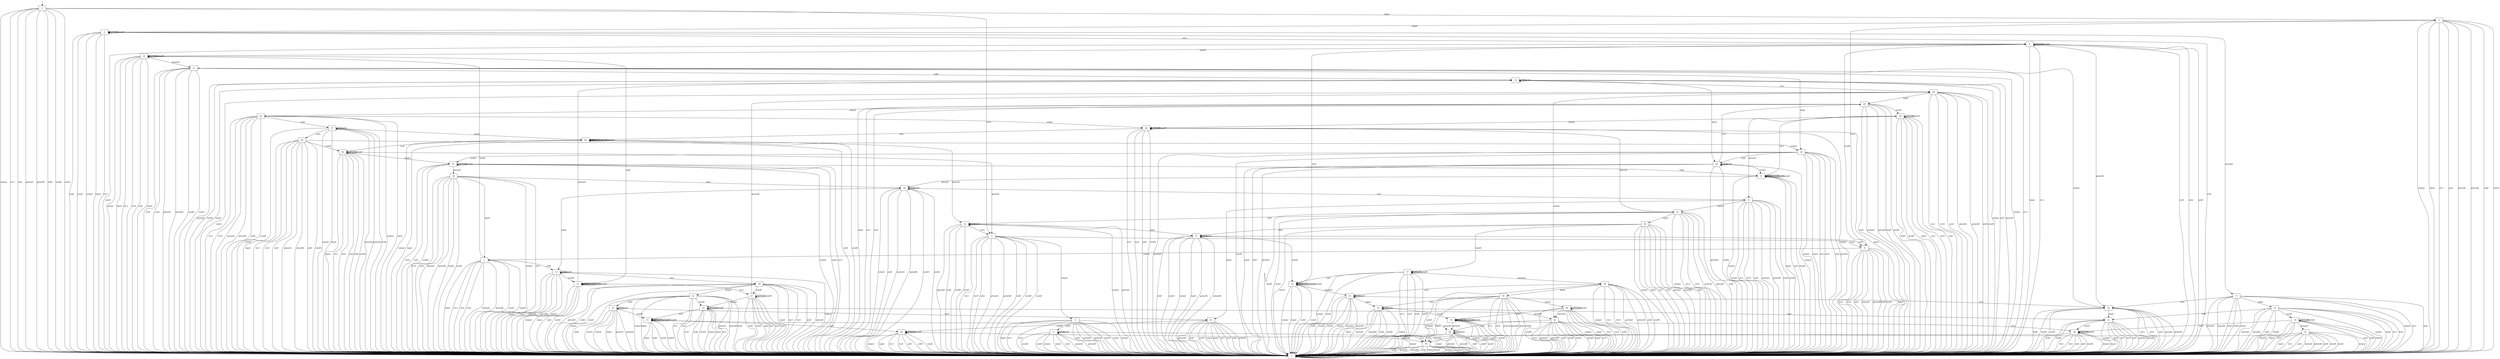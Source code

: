 digraph g {

	s0 [shape="thisisnotavalidshape-1188957731" label="0"];
	s1 [shape="thisisnotavalidshape1018954901" label="1"];
	s2 [shape="thisisnotavalidshape-39088943" label="2"];
	s3 [shape="thisisnotavalidshape1295249578" label="3"];
	s4 [shape="thisisnotavalidshape1087885590" label="4"];
	s5 [shape="thisisnotavalidshape-1829099982" label="5"];
	s6 [shape="thisisnotavalidshape-1680189627" label="6"];
	s7 [shape="thisisnotavalidshape1111887674" label="7"];
	s8 [shape="thisisnotavalidshape-833784125" label="8"];
	s9 [shape="thisisnotavalidshape-1621910390" label="9"];
	s10 [shape="thisisnotavalidshape-535098017" label="10"];
	s11 [shape="thisisnotavalidshape-1935747844" label="11"];
	s12 [shape="thisisnotavalidshape-1219562352" label="12"];
	s13 [shape="thisisnotavalidshape696711130" label="13"];
	s14 [shape="thisisnotavalidshape308881275" label="14"];
	s15 [shape="thisisnotavalidshape-1366603797" label="15"];
	s16 [shape="thisisnotavalidshape-875052456" label="16"];
	s17 [shape="thisisnotavalidshape1149563170" label="17"];
	s18 [shape="thisisnotavalidshape-1809396988" label="18"];
	s19 [shape="thisisnotavalidshape1041944832" label="19"];
	s20 [shape="thisisnotavalidshape-394597452" label="20"];
	s21 [shape="thisisnotavalidshape-1708209621" label="21"];
	s22 [shape="thisisnotavalidshape639583273" label="22"];
	s23 [shape="thisisnotavalidshape930399700" label="23"];
	s24 [shape="thisisnotavalidshape-106429739" label="24"];
	s25 [shape="thisisnotavalidshape1967925707" label="25"];
	s26 [shape="thisisnotavalidshape281732816" label="26"];
	s27 [shape="thisisnotavalidshape382363784" label="27"];
	s28 [shape="thisisnotavalidshape298577043" label="28"];
	s29 [shape="thisisnotavalidshape525072488" label="29"];
	s30 [shape="thisisnotavalidshape389778123" label="30"];
	s31 [shape="thisisnotavalidshape1452179944" label="31"];
	s32 [shape="thisisnotavalidshape1823070661" label="32"];
	s33 [shape="thisisnotavalidshape-292028230" label="33"];
	s34 [shape="thisisnotavalidshape-539486391" label="34"];
	s35 [shape="thisisnotavalidshape-1383466546" label="35"];
	s36 [shape="thisisnotavalidshape-1824914989" label="36"];
	s37 [shape="thisisnotavalidshape8083668" label="37"];
	s38 [shape="thisisnotavalidshape1702941070" label="38"];
	s39 [shape="thisisnotavalidshape2146898372" label="39"];
	s40 [shape="thisisnotavalidshape1109455496" label="40"];
	s41 [shape="thisisnotavalidshape-82323612" label="41"];
	s42 [shape="thisisnotavalidshape656237286" label="42"];
	s43 [shape="thisisnotavalidshape-851237395" label="43"];
	s44 [shape="thisisnotavalidshape1118538028" label="44"];
	s45 [shape="thisisnotavalidshape-924378823" label="45"];
	s46 [shape="thisisnotavalidshape1982908886" label="46"];
	s47 [shape="thisisnotavalidshape61937700" label="47"];
	s48 [shape="thisisnotavalidshape1885923537" label="48"];
	s49 [shape="thisisnotavalidshape1007147781" label="49"];
	s50 [shape="thisisnotavalidshape907979413" label="50"];
	s51 [shape="thisisnotavalidshape2048182629" label="51"];
	s52 [shape="thisisnotavalidshape-1656946195" label="52"];
	s53 [shape="thisisnotavalidshape610315108" label="53"];
	s54 [shape="thisisnotavalidshape143700666" label="54"];
	s55 [shape="thisisnotavalidshape1887585643" label="55"];
	s56 [shape="thisisnotavalidshape-1336180951" label="56"];
	s57 [shape="thisisnotavalidshape481114396" label="57"];
	s58 [shape="thisisnotavalidshape-1356725194" label="58"];
	s59 [shape="thisisnotavalidshape-648969061" label="59"];
	s60 [shape="thisisnotavalidshape323234679" label="60"];
	s0 -> s1 [label="output"];
	s0 -> s3 [label="input"];
	s0 -> s1 [label="rec1"];
	s0 -> s5 [label="rec0"];
	s0 -> s1 [label="ack1"];
	s0 -> s1 [label="getack1"];
	s0 -> s1 [label="getack0"];
	s0 -> s1 [label="ack0"];
	s0 -> s1 [label="send0"];
	s0 -> s1 [label="send1"];
	s1 -> s1 [label="output"];
	s1 -> s1 [label="input"];
	s1 -> s1 [label="rec1"];
	s1 -> s1 [label="rec0"];
	s1 -> s1 [label="ack1"];
	s1 -> s1 [label="getack1"];
	s1 -> s1 [label="getack0"];
	s1 -> s1 [label="ack0"];
	s1 -> s1 [label="send0"];
	s1 -> s1 [label="send1"];
	s2 -> s1 [label="output"];
	s2 -> s1 [label="input"];
	s2 -> s1 [label="rec1"];
	s2 -> s6 [label="rec0"];
	s2 -> s1 [label="ack1"];
	s2 -> s2 [label="getack1"];
	s2 -> s17 [label="getack0"];
	s2 -> s1 [label="ack0"];
	s2 -> s2 [label="send0"];
	s2 -> s1 [label="send1"];
	s3 -> s1 [label="output"];
	s3 -> s1 [label="input"];
	s3 -> s1 [label="rec1"];
	s3 -> s8 [label="rec0"];
	s3 -> s1 [label="ack1"];
	s3 -> s1 [label="getack1"];
	s3 -> s1 [label="getack0"];
	s3 -> s1 [label="ack0"];
	s3 -> s2 [label="send0"];
	s3 -> s1 [label="send1"];
	s4 -> s1 [label="output"];
	s4 -> s1 [label="input"];
	s4 -> s1 [label="rec1"];
	s4 -> s1 [label="rec0"];
	s4 -> s1 [label="ack1"];
	s4 -> s1 [label="getack1"];
	s4 -> s1 [label="getack0"];
	s4 -> s9 [label="ack0"];
	s4 -> s1 [label="send0"];
	s4 -> s1 [label="send1"];
	s5 -> s4 [label="output"];
	s5 -> s8 [label="input"];
	s5 -> s1 [label="rec1"];
	s5 -> s1 [label="rec0"];
	s5 -> s1 [label="ack1"];
	s5 -> s1 [label="getack1"];
	s5 -> s1 [label="getack0"];
	s5 -> s1 [label="ack0"];
	s5 -> s1 [label="send0"];
	s5 -> s1 [label="send1"];
	s6 -> s10 [label="output"];
	s6 -> s1 [label="input"];
	s6 -> s1 [label="rec1"];
	s6 -> s1 [label="rec0"];
	s6 -> s1 [label="ack1"];
	s6 -> s6 [label="getack1"];
	s6 -> s19 [label="getack0"];
	s6 -> s1 [label="ack0"];
	s6 -> s6 [label="send0"];
	s6 -> s1 [label="send1"];
	s7 -> s1 [label="output"];
	s7 -> s1 [label="input"];
	s7 -> s1 [label="rec1"];
	s7 -> s1 [label="rec0"];
	s7 -> s1 [label="ack1"];
	s7 -> s1 [label="getack1"];
	s7 -> s1 [label="getack0"];
	s7 -> s12 [label="ack0"];
	s7 -> s10 [label="send0"];
	s7 -> s1 [label="send1"];
	s8 -> s7 [label="output"];
	s8 -> s1 [label="input"];
	s8 -> s1 [label="rec1"];
	s8 -> s1 [label="rec0"];
	s8 -> s1 [label="ack1"];
	s8 -> s1 [label="getack1"];
	s8 -> s1 [label="getack0"];
	s8 -> s1 [label="ack0"];
	s8 -> s6 [label="send0"];
	s8 -> s1 [label="send1"];
	s9 -> s1 [label="output"];
	s9 -> s1 [label="input"];
	s9 -> s39 [label="rec1"];
	s9 -> s9 [label="rec0"];
	s9 -> s1 [label="ack1"];
	s9 -> s1 [label="getack1"];
	s9 -> s1 [label="getack0"];
	s9 -> s9 [label="ack0"];
	s9 -> s1 [label="send0"];
	s9 -> s1 [label="send1"];
	s10 -> s1 [label="output"];
	s10 -> s1 [label="input"];
	s10 -> s1 [label="rec1"];
	s10 -> s1 [label="rec0"];
	s10 -> s1 [label="ack1"];
	s10 -> s10 [label="getack1"];
	s10 -> s11 [label="getack0"];
	s10 -> s13 [label="ack0"];
	s10 -> s10 [label="send0"];
	s10 -> s1 [label="send1"];
	s11 -> s1 [label="output"];
	s11 -> s34 [label="input"];
	s11 -> s1 [label="rec1"];
	s11 -> s1 [label="rec0"];
	s11 -> s1 [label="ack1"];
	s11 -> s1 [label="getack1"];
	s11 -> s1 [label="getack0"];
	s11 -> s14 [label="ack0"];
	s11 -> s1 [label="send0"];
	s11 -> s1 [label="send1"];
	s12 -> s1 [label="output"];
	s12 -> s1 [label="input"];
	s12 -> s20 [label="rec1"];
	s12 -> s12 [label="rec0"];
	s12 -> s1 [label="ack1"];
	s12 -> s1 [label="getack1"];
	s12 -> s1 [label="getack0"];
	s12 -> s12 [label="ack0"];
	s12 -> s13 [label="send0"];
	s12 -> s1 [label="send1"];
	s13 -> s1 [label="output"];
	s13 -> s1 [label="input"];
	s13 -> s27 [label="rec1"];
	s13 -> s13 [label="rec0"];
	s13 -> s1 [label="ack1"];
	s13 -> s13 [label="getack1"];
	s13 -> s14 [label="getack0"];
	s13 -> s13 [label="ack0"];
	s13 -> s13 [label="send0"];
	s13 -> s1 [label="send1"];
	s14 -> s1 [label="output"];
	s14 -> s40 [label="input"];
	s14 -> s28 [label="rec1"];
	s14 -> s14 [label="rec0"];
	s14 -> s1 [label="ack1"];
	s14 -> s1 [label="getack1"];
	s14 -> s1 [label="getack0"];
	s14 -> s14 [label="ack0"];
	s14 -> s1 [label="send0"];
	s14 -> s1 [label="send1"];
	s15 -> s1 [label="output"];
	s15 -> s1 [label="input"];
	s15 -> s1 [label="rec1"];
	s15 -> s21 [label="rec0"];
	s15 -> s1 [label="ack1"];
	s15 -> s1 [label="getack1"];
	s15 -> s1 [label="getack0"];
	s15 -> s1 [label="ack0"];
	s15 -> s1 [label="send0"];
	s15 -> s16 [label="send1"];
	s16 -> s1 [label="output"];
	s16 -> s1 [label="input"];
	s16 -> s1 [label="rec1"];
	s16 -> s18 [label="rec0"];
	s16 -> s1 [label="ack1"];
	s16 -> s41 [label="getack1"];
	s16 -> s16 [label="getack0"];
	s16 -> s1 [label="ack0"];
	s16 -> s1 [label="send0"];
	s16 -> s16 [label="send1"];
	s17 -> s1 [label="output"];
	s17 -> s15 [label="input"];
	s17 -> s1 [label="rec1"];
	s17 -> s19 [label="rec0"];
	s17 -> s1 [label="ack1"];
	s17 -> s1 [label="getack1"];
	s17 -> s1 [label="getack0"];
	s17 -> s1 [label="ack0"];
	s17 -> s1 [label="send0"];
	s17 -> s1 [label="send1"];
	s18 -> s1 [label="output"];
	s18 -> s1 [label="input"];
	s18 -> s1 [label="rec1"];
	s18 -> s1 [label="rec0"];
	s18 -> s1 [label="ack1"];
	s18 -> s39 [label="getack1"];
	s18 -> s18 [label="getack0"];
	s18 -> s1 [label="ack0"];
	s18 -> s1 [label="send0"];
	s18 -> s18 [label="send1"];
	s19 -> s11 [label="output"];
	s19 -> s21 [label="input"];
	s19 -> s1 [label="rec1"];
	s19 -> s1 [label="rec0"];
	s19 -> s1 [label="ack1"];
	s19 -> s1 [label="getack1"];
	s19 -> s1 [label="getack0"];
	s19 -> s1 [label="ack0"];
	s19 -> s1 [label="send0"];
	s19 -> s1 [label="send1"];
	s20 -> s22 [label="output"];
	s20 -> s1 [label="input"];
	s20 -> s1 [label="rec1"];
	s20 -> s1 [label="rec0"];
	s20 -> s1 [label="ack1"];
	s20 -> s1 [label="getack1"];
	s20 -> s1 [label="getack0"];
	s20 -> s1 [label="ack0"];
	s20 -> s27 [label="send0"];
	s20 -> s1 [label="send1"];
	s21 -> s1 [label="output"];
	s21 -> s1 [label="input"];
	s21 -> s1 [label="rec1"];
	s21 -> s1 [label="rec0"];
	s21 -> s1 [label="ack1"];
	s21 -> s1 [label="getack1"];
	s21 -> s1 [label="getack0"];
	s21 -> s1 [label="ack0"];
	s21 -> s1 [label="send0"];
	s21 -> s18 [label="send1"];
	s22 -> s1 [label="output"];
	s22 -> s1 [label="input"];
	s22 -> s1 [label="rec1"];
	s22 -> s1 [label="rec0"];
	s22 -> s23 [label="ack1"];
	s22 -> s1 [label="getack1"];
	s22 -> s1 [label="getack0"];
	s22 -> s1 [label="ack0"];
	s22 -> s24 [label="send0"];
	s22 -> s1 [label="send1"];
	s23 -> s1 [label="output"];
	s23 -> s1 [label="input"];
	s23 -> s23 [label="rec1"];
	s23 -> s43 [label="rec0"];
	s23 -> s23 [label="ack1"];
	s23 -> s1 [label="getack1"];
	s23 -> s1 [label="getack0"];
	s23 -> s1 [label="ack0"];
	s23 -> s25 [label="send0"];
	s23 -> s1 [label="send1"];
	s24 -> s1 [label="output"];
	s24 -> s1 [label="input"];
	s24 -> s1 [label="rec1"];
	s24 -> s1 [label="rec0"];
	s24 -> s25 [label="ack1"];
	s24 -> s24 [label="getack1"];
	s24 -> s42 [label="getack0"];
	s24 -> s1 [label="ack0"];
	s24 -> s24 [label="send0"];
	s24 -> s1 [label="send1"];
	s25 -> s1 [label="output"];
	s25 -> s1 [label="input"];
	s25 -> s25 [label="rec1"];
	s25 -> s44 [label="rec0"];
	s25 -> s25 [label="ack1"];
	s25 -> s25 [label="getack1"];
	s25 -> s26 [label="getack0"];
	s25 -> s1 [label="ack0"];
	s25 -> s25 [label="send0"];
	s25 -> s1 [label="send1"];
	s26 -> s1 [label="output"];
	s26 -> s1 [label="input"];
	s26 -> s26 [label="rec1"];
	s26 -> s39 [label="rec0"];
	s26 -> s26 [label="ack1"];
	s26 -> s1 [label="getack1"];
	s26 -> s1 [label="getack0"];
	s26 -> s1 [label="ack0"];
	s26 -> s1 [label="send0"];
	s26 -> s1 [label="send1"];
	s27 -> s24 [label="output"];
	s27 -> s1 [label="input"];
	s27 -> s1 [label="rec1"];
	s27 -> s1 [label="rec0"];
	s27 -> s1 [label="ack1"];
	s27 -> s27 [label="getack1"];
	s27 -> s28 [label="getack0"];
	s27 -> s1 [label="ack0"];
	s27 -> s27 [label="send0"];
	s27 -> s1 [label="send1"];
	s28 -> s42 [label="output"];
	s28 -> s29 [label="input"];
	s28 -> s1 [label="rec1"];
	s28 -> s1 [label="rec0"];
	s28 -> s1 [label="ack1"];
	s28 -> s1 [label="getack1"];
	s28 -> s1 [label="getack0"];
	s28 -> s1 [label="ack0"];
	s28 -> s1 [label="send0"];
	s28 -> s1 [label="send1"];
	s29 -> s45 [label="output"];
	s29 -> s1 [label="input"];
	s29 -> s1 [label="rec1"];
	s29 -> s1 [label="rec0"];
	s29 -> s1 [label="ack1"];
	s29 -> s1 [label="getack1"];
	s29 -> s1 [label="getack0"];
	s29 -> s1 [label="ack0"];
	s29 -> s1 [label="send0"];
	s29 -> s30 [label="send1"];
	s30 -> s46 [label="output"];
	s30 -> s1 [label="input"];
	s30 -> s1 [label="rec1"];
	s30 -> s1 [label="rec0"];
	s30 -> s1 [label="ack1"];
	s30 -> s31 [label="getack1"];
	s30 -> s30 [label="getack0"];
	s30 -> s1 [label="ack0"];
	s30 -> s1 [label="send0"];
	s30 -> s30 [label="send1"];
	s31 -> s32 [label="output"];
	s31 -> s43 [label="input"];
	s31 -> s1 [label="rec1"];
	s31 -> s1 [label="rec0"];
	s31 -> s1 [label="ack1"];
	s31 -> s1 [label="getack1"];
	s31 -> s1 [label="getack0"];
	s31 -> s1 [label="ack0"];
	s31 -> s1 [label="send0"];
	s31 -> s1 [label="send1"];
	s32 -> s1 [label="output"];
	s32 -> s56 [label="input"];
	s32 -> s1 [label="rec1"];
	s32 -> s1 [label="rec0"];
	s32 -> s33 [label="ack1"];
	s32 -> s1 [label="getack1"];
	s32 -> s1 [label="getack0"];
	s32 -> s1 [label="ack0"];
	s32 -> s1 [label="send0"];
	s32 -> s1 [label="send1"];
	s33 -> s1 [label="output"];
	s33 -> s51 [label="input"];
	s33 -> s33 [label="rec1"];
	s33 -> s5 [label="rec0"];
	s33 -> s33 [label="ack1"];
	s33 -> s1 [label="getack1"];
	s33 -> s1 [label="getack0"];
	s33 -> s1 [label="ack0"];
	s33 -> s1 [label="send0"];
	s33 -> s1 [label="send1"];
	s34 -> s1 [label="output"];
	s34 -> s1 [label="input"];
	s34 -> s1 [label="rec1"];
	s34 -> s1 [label="rec0"];
	s34 -> s1 [label="ack1"];
	s34 -> s1 [label="getack1"];
	s34 -> s1 [label="getack0"];
	s34 -> s40 [label="ack0"];
	s34 -> s1 [label="send0"];
	s34 -> s35 [label="send1"];
	s35 -> s1 [label="output"];
	s35 -> s1 [label="input"];
	s35 -> s1 [label="rec1"];
	s35 -> s1 [label="rec0"];
	s35 -> s1 [label="ack1"];
	s35 -> s36 [label="getack1"];
	s35 -> s35 [label="getack0"];
	s35 -> s37 [label="ack0"];
	s35 -> s1 [label="send0"];
	s35 -> s35 [label="send1"];
	s36 -> s1 [label="output"];
	s36 -> s7 [label="input"];
	s36 -> s1 [label="rec1"];
	s36 -> s1 [label="rec0"];
	s36 -> s1 [label="ack1"];
	s36 -> s1 [label="getack1"];
	s36 -> s1 [label="getack0"];
	s36 -> s38 [label="ack0"];
	s36 -> s1 [label="send0"];
	s36 -> s1 [label="send1"];
	s37 -> s1 [label="output"];
	s37 -> s1 [label="input"];
	s37 -> s30 [label="rec1"];
	s37 -> s37 [label="rec0"];
	s37 -> s1 [label="ack1"];
	s37 -> s38 [label="getack1"];
	s37 -> s37 [label="getack0"];
	s37 -> s37 [label="ack0"];
	s37 -> s1 [label="send0"];
	s37 -> s37 [label="send1"];
	s38 -> s1 [label="output"];
	s38 -> s12 [label="input"];
	s38 -> s31 [label="rec1"];
	s38 -> s38 [label="rec0"];
	s38 -> s1 [label="ack1"];
	s38 -> s1 [label="getack1"];
	s38 -> s1 [label="getack0"];
	s38 -> s38 [label="ack0"];
	s38 -> s1 [label="send0"];
	s38 -> s1 [label="send1"];
	s39 -> s1 [label="output"];
	s39 -> s1 [label="input"];
	s39 -> s1 [label="rec1"];
	s39 -> s1 [label="rec0"];
	s39 -> s1 [label="ack1"];
	s39 -> s1 [label="getack1"];
	s39 -> s1 [label="getack0"];
	s39 -> s1 [label="ack0"];
	s39 -> s1 [label="send0"];
	s39 -> s1 [label="send1"];
	s40 -> s1 [label="output"];
	s40 -> s1 [label="input"];
	s40 -> s29 [label="rec1"];
	s40 -> s40 [label="rec0"];
	s40 -> s1 [label="ack1"];
	s40 -> s1 [label="getack1"];
	s40 -> s1 [label="getack0"];
	s40 -> s40 [label="ack0"];
	s40 -> s1 [label="send0"];
	s40 -> s37 [label="send1"];
	s41 -> s1 [label="output"];
	s41 -> s1 [label="input"];
	s41 -> s1 [label="rec1"];
	s41 -> s39 [label="rec0"];
	s41 -> s1 [label="ack1"];
	s41 -> s1 [label="getack1"];
	s41 -> s1 [label="getack0"];
	s41 -> s1 [label="ack0"];
	s41 -> s1 [label="send0"];
	s41 -> s1 [label="send1"];
	s42 -> s1 [label="output"];
	s42 -> s1 [label="input"];
	s42 -> s1 [label="rec1"];
	s42 -> s1 [label="rec0"];
	s42 -> s26 [label="ack1"];
	s42 -> s1 [label="getack1"];
	s42 -> s1 [label="getack0"];
	s42 -> s1 [label="ack0"];
	s42 -> s1 [label="send0"];
	s42 -> s1 [label="send1"];
	s43 -> s1 [label="output"];
	s43 -> s1 [label="input"];
	s43 -> s1 [label="rec1"];
	s43 -> s1 [label="rec0"];
	s43 -> s1 [label="ack1"];
	s43 -> s1 [label="getack1"];
	s43 -> s1 [label="getack0"];
	s43 -> s1 [label="ack0"];
	s43 -> s44 [label="send0"];
	s43 -> s1 [label="send1"];
	s44 -> s1 [label="output"];
	s44 -> s1 [label="input"];
	s44 -> s1 [label="rec1"];
	s44 -> s1 [label="rec0"];
	s44 -> s1 [label="ack1"];
	s44 -> s44 [label="getack1"];
	s44 -> s39 [label="getack0"];
	s44 -> s1 [label="ack0"];
	s44 -> s44 [label="send0"];
	s44 -> s1 [label="send1"];
	s45 -> s1 [label="output"];
	s45 -> s1 [label="input"];
	s45 -> s1 [label="rec1"];
	s45 -> s1 [label="rec0"];
	s45 -> s47 [label="ack1"];
	s45 -> s1 [label="getack1"];
	s45 -> s1 [label="getack0"];
	s45 -> s1 [label="ack0"];
	s45 -> s1 [label="send0"];
	s45 -> s46 [label="send1"];
	s46 -> s1 [label="output"];
	s46 -> s1 [label="input"];
	s46 -> s1 [label="rec1"];
	s46 -> s1 [label="rec0"];
	s46 -> s48 [label="ack1"];
	s46 -> s32 [label="getack1"];
	s46 -> s46 [label="getack0"];
	s46 -> s1 [label="ack0"];
	s46 -> s1 [label="send0"];
	s46 -> s46 [label="send1"];
	s47 -> s1 [label="output"];
	s47 -> s1 [label="input"];
	s47 -> s47 [label="rec1"];
	s47 -> s49 [label="rec0"];
	s47 -> s47 [label="ack1"];
	s47 -> s1 [label="getack1"];
	s47 -> s1 [label="getack0"];
	s47 -> s1 [label="ack0"];
	s47 -> s1 [label="send0"];
	s47 -> s48 [label="send1"];
	s48 -> s1 [label="output"];
	s48 -> s1 [label="input"];
	s48 -> s48 [label="rec1"];
	s48 -> s50 [label="rec0"];
	s48 -> s48 [label="ack1"];
	s48 -> s33 [label="getack1"];
	s48 -> s48 [label="getack0"];
	s48 -> s1 [label="ack0"];
	s48 -> s1 [label="send0"];
	s48 -> s48 [label="send1"];
	s49 -> s34 [label="output"];
	s49 -> s1 [label="input"];
	s49 -> s1 [label="rec1"];
	s49 -> s1 [label="rec0"];
	s49 -> s1 [label="ack1"];
	s49 -> s1 [label="getack1"];
	s49 -> s1 [label="getack0"];
	s49 -> s1 [label="ack0"];
	s49 -> s1 [label="send0"];
	s49 -> s50 [label="send1"];
	s50 -> s35 [label="output"];
	s50 -> s1 [label="input"];
	s50 -> s1 [label="rec1"];
	s50 -> s1 [label="rec0"];
	s50 -> s1 [label="ack1"];
	s50 -> s5 [label="getack1"];
	s50 -> s50 [label="getack0"];
	s50 -> s1 [label="ack0"];
	s50 -> s1 [label="send0"];
	s50 -> s50 [label="send1"];
	s51 -> s1 [label="output"];
	s51 -> s1 [label="input"];
	s51 -> s51 [label="rec1"];
	s51 -> s8 [label="rec0"];
	s51 -> s51 [label="ack1"];
	s51 -> s1 [label="getack1"];
	s51 -> s1 [label="getack0"];
	s51 -> s1 [label="ack0"];
	s51 -> s52 [label="send0"];
	s51 -> s1 [label="send1"];
	s52 -> s1 [label="output"];
	s52 -> s1 [label="input"];
	s52 -> s52 [label="rec1"];
	s52 -> s6 [label="rec0"];
	s52 -> s52 [label="ack1"];
	s52 -> s52 [label="getack1"];
	s52 -> s53 [label="getack0"];
	s52 -> s1 [label="ack0"];
	s52 -> s52 [label="send0"];
	s52 -> s1 [label="send1"];
	s53 -> s1 [label="output"];
	s53 -> s54 [label="input"];
	s53 -> s53 [label="rec1"];
	s53 -> s19 [label="rec0"];
	s53 -> s53 [label="ack1"];
	s53 -> s1 [label="getack1"];
	s53 -> s1 [label="getack0"];
	s53 -> s1 [label="ack0"];
	s53 -> s1 [label="send0"];
	s53 -> s1 [label="send1"];
	s54 -> s1 [label="output"];
	s54 -> s1 [label="input"];
	s54 -> s54 [label="rec1"];
	s54 -> s21 [label="rec0"];
	s54 -> s54 [label="ack1"];
	s54 -> s1 [label="getack1"];
	s54 -> s1 [label="getack0"];
	s54 -> s1 [label="ack0"];
	s54 -> s1 [label="send0"];
	s54 -> s55 [label="send1"];
	s55 -> s1 [label="output"];
	s55 -> s1 [label="input"];
	s55 -> s55 [label="rec1"];
	s55 -> s18 [label="rec0"];
	s55 -> s55 [label="ack1"];
	s55 -> s26 [label="getack1"];
	s55 -> s55 [label="getack0"];
	s55 -> s1 [label="ack0"];
	s55 -> s1 [label="send0"];
	s55 -> s55 [label="send1"];
	s56 -> s1 [label="output"];
	s56 -> s1 [label="input"];
	s56 -> s1 [label="rec1"];
	s56 -> s1 [label="rec0"];
	s56 -> s51 [label="ack1"];
	s56 -> s1 [label="getack1"];
	s56 -> s1 [label="getack0"];
	s56 -> s1 [label="ack0"];
	s56 -> s57 [label="send0"];
	s56 -> s1 [label="send1"];
	s57 -> s1 [label="output"];
	s57 -> s1 [label="input"];
	s57 -> s1 [label="rec1"];
	s57 -> s1 [label="rec0"];
	s57 -> s52 [label="ack1"];
	s57 -> s57 [label="getack1"];
	s57 -> s58 [label="getack0"];
	s57 -> s1 [label="ack0"];
	s57 -> s57 [label="send0"];
	s57 -> s1 [label="send1"];
	s58 -> s1 [label="output"];
	s58 -> s59 [label="input"];
	s58 -> s1 [label="rec1"];
	s58 -> s1 [label="rec0"];
	s58 -> s53 [label="ack1"];
	s58 -> s1 [label="getack1"];
	s58 -> s1 [label="getack0"];
	s58 -> s1 [label="ack0"];
	s58 -> s1 [label="send0"];
	s58 -> s1 [label="send1"];
	s59 -> s1 [label="output"];
	s59 -> s1 [label="input"];
	s59 -> s1 [label="rec1"];
	s59 -> s1 [label="rec0"];
	s59 -> s54 [label="ack1"];
	s59 -> s1 [label="getack1"];
	s59 -> s1 [label="getack0"];
	s59 -> s1 [label="ack0"];
	s59 -> s1 [label="send0"];
	s59 -> s60 [label="send1"];
	s60 -> s1 [label="output"];
	s60 -> s1 [label="input"];
	s60 -> s1 [label="rec1"];
	s60 -> s1 [label="rec0"];
	s60 -> s55 [label="ack1"];
	s60 -> s42 [label="getack1"];
	s60 -> s60 [label="getack0"];
	s60 -> s1 [label="ack0"];
	s60 -> s1 [label="send0"];
	s60 -> s60 [label="send1"];

__start0 [label="" shape="none" width="0" height="0"];
__start0 -> s0;

}
